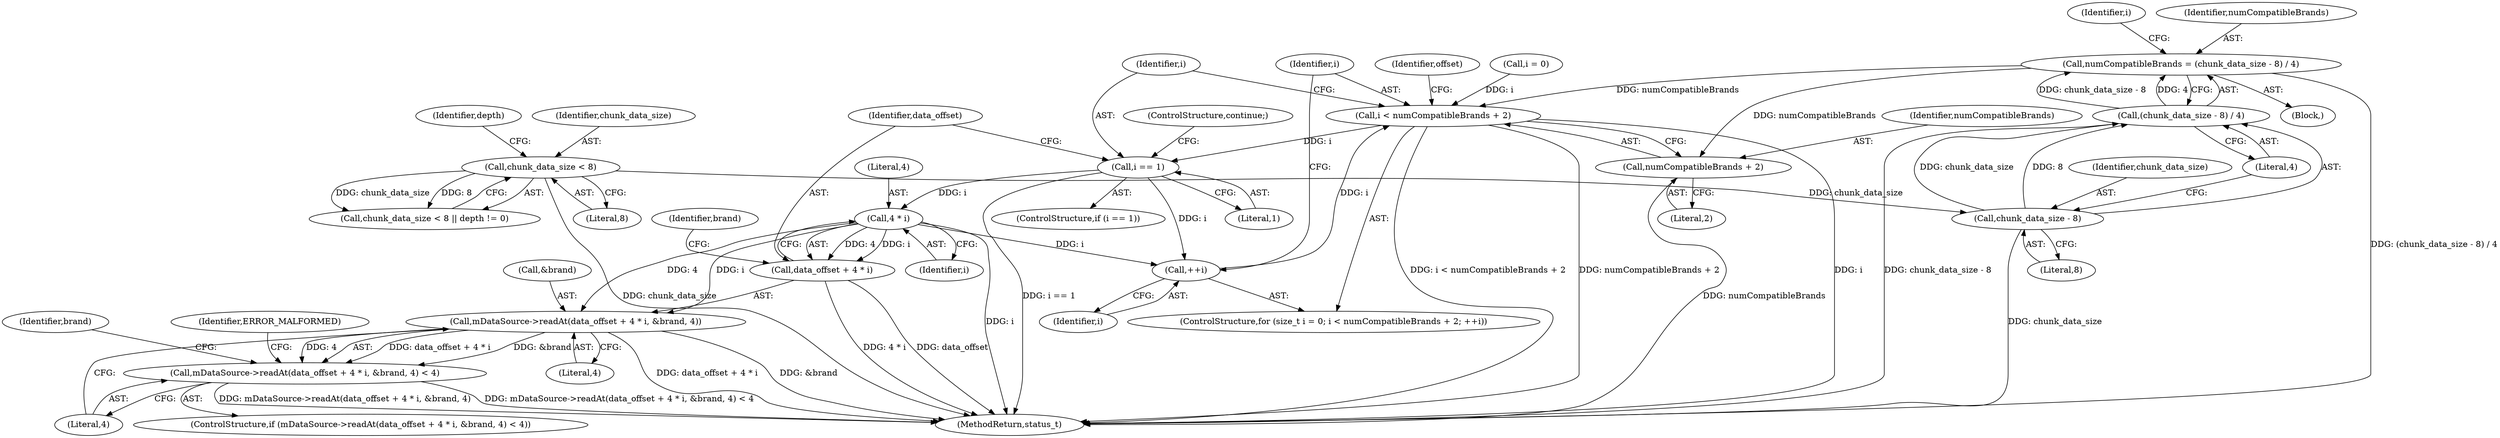 digraph "0_Android_8a3a2f6ea7defe1a81bb32b3c9f3537f84749b9d@API" {
"1003811" [label="(Call,numCompatibleBrands = (chunk_data_size - 8) / 4)"];
"1003813" [label="(Call,(chunk_data_size - 8) / 4)"];
"1003814" [label="(Call,chunk_data_size - 8)"];
"1003794" [label="(Call,chunk_data_size < 8)"];
"1003823" [label="(Call,i < numCompatibleBrands + 2)"];
"1003832" [label="(Call,i == 1)"];
"1003828" [label="(Call,++i)"];
"1003843" [label="(Call,4 * i)"];
"1003840" [label="(Call,mDataSource->readAt(data_offset + 4 * i, &brand, 4))"];
"1003839" [label="(Call,mDataSource->readAt(data_offset + 4 * i, &brand, 4) < 4)"];
"1003841" [label="(Call,data_offset + 4 * i)"];
"1003825" [label="(Call,numCompatibleBrands + 2)"];
"1003821" [label="(Identifier,i)"];
"1003854" [label="(Identifier,brand)"];
"1003829" [label="(Identifier,i)"];
"1003834" [label="(Literal,1)"];
"1003825" [label="(Call,numCompatibleBrands + 2)"];
"1003827" [label="(Literal,2)"];
"1003812" [label="(Identifier,numCompatibleBrands)"];
"1003824" [label="(Identifier,i)"];
"1003816" [label="(Literal,8)"];
"1003811" [label="(Call,numCompatibleBrands = (chunk_data_size - 8) / 4)"];
"1003791" [label="(Block,)"];
"1003849" [label="(Literal,4)"];
"1003852" [label="(Identifier,ERROR_MALFORMED)"];
"1003796" [label="(Literal,8)"];
"1003872" [label="(Identifier,offset)"];
"1003845" [label="(Identifier,i)"];
"1003820" [label="(Call,i = 0)"];
"1003844" [label="(Literal,4)"];
"1003798" [label="(Identifier,depth)"];
"1003838" [label="(ControlStructure,if (mDataSource->readAt(data_offset + 4 * i, &brand, 4) < 4))"];
"1003817" [label="(Literal,4)"];
"1003848" [label="(Literal,4)"];
"1003836" [label="(ControlStructure,continue;)"];
"1003795" [label="(Identifier,chunk_data_size)"];
"1003832" [label="(Call,i == 1)"];
"1003847" [label="(Identifier,brand)"];
"1003826" [label="(Identifier,numCompatibleBrands)"];
"1003814" [label="(Call,chunk_data_size - 8)"];
"1003831" [label="(ControlStructure,if (i == 1))"];
"1003793" [label="(Call,chunk_data_size < 8 || depth != 0)"];
"1003842" [label="(Identifier,data_offset)"];
"1003839" [label="(Call,mDataSource->readAt(data_offset + 4 * i, &brand, 4) < 4)"];
"1003815" [label="(Identifier,chunk_data_size)"];
"1003843" [label="(Call,4 * i)"];
"1003818" [label="(ControlStructure,for (size_t i = 0; i < numCompatibleBrands + 2; ++i))"];
"1003828" [label="(Call,++i)"];
"1003813" [label="(Call,(chunk_data_size - 8) / 4)"];
"1003840" [label="(Call,mDataSource->readAt(data_offset + 4 * i, &brand, 4))"];
"1003823" [label="(Call,i < numCompatibleBrands + 2)"];
"1003841" [label="(Call,data_offset + 4 * i)"];
"1003846" [label="(Call,&brand)"];
"1003794" [label="(Call,chunk_data_size < 8)"];
"1003833" [label="(Identifier,i)"];
"1003903" [label="(MethodReturn,status_t)"];
"1003811" -> "1003791"  [label="AST: "];
"1003811" -> "1003813"  [label="CFG: "];
"1003812" -> "1003811"  [label="AST: "];
"1003813" -> "1003811"  [label="AST: "];
"1003821" -> "1003811"  [label="CFG: "];
"1003811" -> "1003903"  [label="DDG: (chunk_data_size - 8) / 4"];
"1003813" -> "1003811"  [label="DDG: chunk_data_size - 8"];
"1003813" -> "1003811"  [label="DDG: 4"];
"1003811" -> "1003823"  [label="DDG: numCompatibleBrands"];
"1003811" -> "1003825"  [label="DDG: numCompatibleBrands"];
"1003813" -> "1003817"  [label="CFG: "];
"1003814" -> "1003813"  [label="AST: "];
"1003817" -> "1003813"  [label="AST: "];
"1003813" -> "1003903"  [label="DDG: chunk_data_size - 8"];
"1003814" -> "1003813"  [label="DDG: chunk_data_size"];
"1003814" -> "1003813"  [label="DDG: 8"];
"1003814" -> "1003816"  [label="CFG: "];
"1003815" -> "1003814"  [label="AST: "];
"1003816" -> "1003814"  [label="AST: "];
"1003817" -> "1003814"  [label="CFG: "];
"1003814" -> "1003903"  [label="DDG: chunk_data_size"];
"1003794" -> "1003814"  [label="DDG: chunk_data_size"];
"1003794" -> "1003793"  [label="AST: "];
"1003794" -> "1003796"  [label="CFG: "];
"1003795" -> "1003794"  [label="AST: "];
"1003796" -> "1003794"  [label="AST: "];
"1003798" -> "1003794"  [label="CFG: "];
"1003793" -> "1003794"  [label="CFG: "];
"1003794" -> "1003903"  [label="DDG: chunk_data_size"];
"1003794" -> "1003793"  [label="DDG: chunk_data_size"];
"1003794" -> "1003793"  [label="DDG: 8"];
"1003823" -> "1003818"  [label="AST: "];
"1003823" -> "1003825"  [label="CFG: "];
"1003824" -> "1003823"  [label="AST: "];
"1003825" -> "1003823"  [label="AST: "];
"1003833" -> "1003823"  [label="CFG: "];
"1003872" -> "1003823"  [label="CFG: "];
"1003823" -> "1003903"  [label="DDG: i < numCompatibleBrands + 2"];
"1003823" -> "1003903"  [label="DDG: numCompatibleBrands + 2"];
"1003823" -> "1003903"  [label="DDG: i"];
"1003828" -> "1003823"  [label="DDG: i"];
"1003820" -> "1003823"  [label="DDG: i"];
"1003823" -> "1003832"  [label="DDG: i"];
"1003832" -> "1003831"  [label="AST: "];
"1003832" -> "1003834"  [label="CFG: "];
"1003833" -> "1003832"  [label="AST: "];
"1003834" -> "1003832"  [label="AST: "];
"1003836" -> "1003832"  [label="CFG: "];
"1003842" -> "1003832"  [label="CFG: "];
"1003832" -> "1003903"  [label="DDG: i == 1"];
"1003832" -> "1003828"  [label="DDG: i"];
"1003832" -> "1003843"  [label="DDG: i"];
"1003828" -> "1003818"  [label="AST: "];
"1003828" -> "1003829"  [label="CFG: "];
"1003829" -> "1003828"  [label="AST: "];
"1003824" -> "1003828"  [label="CFG: "];
"1003843" -> "1003828"  [label="DDG: i"];
"1003843" -> "1003841"  [label="AST: "];
"1003843" -> "1003845"  [label="CFG: "];
"1003844" -> "1003843"  [label="AST: "];
"1003845" -> "1003843"  [label="AST: "];
"1003841" -> "1003843"  [label="CFG: "];
"1003843" -> "1003903"  [label="DDG: i"];
"1003843" -> "1003840"  [label="DDG: 4"];
"1003843" -> "1003840"  [label="DDG: i"];
"1003843" -> "1003841"  [label="DDG: 4"];
"1003843" -> "1003841"  [label="DDG: i"];
"1003840" -> "1003839"  [label="AST: "];
"1003840" -> "1003848"  [label="CFG: "];
"1003841" -> "1003840"  [label="AST: "];
"1003846" -> "1003840"  [label="AST: "];
"1003848" -> "1003840"  [label="AST: "];
"1003849" -> "1003840"  [label="CFG: "];
"1003840" -> "1003903"  [label="DDG: data_offset + 4 * i"];
"1003840" -> "1003903"  [label="DDG: &brand"];
"1003840" -> "1003839"  [label="DDG: data_offset + 4 * i"];
"1003840" -> "1003839"  [label="DDG: &brand"];
"1003840" -> "1003839"  [label="DDG: 4"];
"1003839" -> "1003838"  [label="AST: "];
"1003839" -> "1003849"  [label="CFG: "];
"1003849" -> "1003839"  [label="AST: "];
"1003852" -> "1003839"  [label="CFG: "];
"1003854" -> "1003839"  [label="CFG: "];
"1003839" -> "1003903"  [label="DDG: mDataSource->readAt(data_offset + 4 * i, &brand, 4)"];
"1003839" -> "1003903"  [label="DDG: mDataSource->readAt(data_offset + 4 * i, &brand, 4) < 4"];
"1003842" -> "1003841"  [label="AST: "];
"1003847" -> "1003841"  [label="CFG: "];
"1003841" -> "1003903"  [label="DDG: data_offset"];
"1003841" -> "1003903"  [label="DDG: 4 * i"];
"1003825" -> "1003827"  [label="CFG: "];
"1003826" -> "1003825"  [label="AST: "];
"1003827" -> "1003825"  [label="AST: "];
"1003825" -> "1003903"  [label="DDG: numCompatibleBrands"];
}
